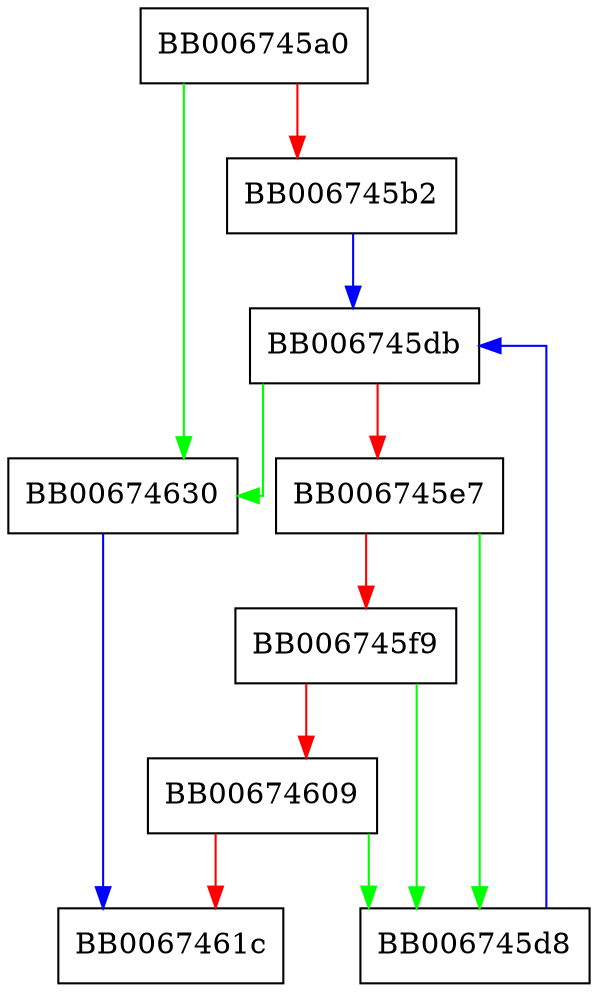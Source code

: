 digraph X509_find_by_issuer_and_serial {
  node [shape="box"];
  graph [splines=ortho];
  BB006745a0 -> BB00674630 [color="green"];
  BB006745a0 -> BB006745b2 [color="red"];
  BB006745b2 -> BB006745db [color="blue"];
  BB006745d8 -> BB006745db [color="blue"];
  BB006745db -> BB00674630 [color="green"];
  BB006745db -> BB006745e7 [color="red"];
  BB006745e7 -> BB006745d8 [color="green"];
  BB006745e7 -> BB006745f9 [color="red"];
  BB006745f9 -> BB006745d8 [color="green"];
  BB006745f9 -> BB00674609 [color="red"];
  BB00674609 -> BB006745d8 [color="green"];
  BB00674609 -> BB0067461c [color="red"];
  BB00674630 -> BB0067461c [color="blue"];
}